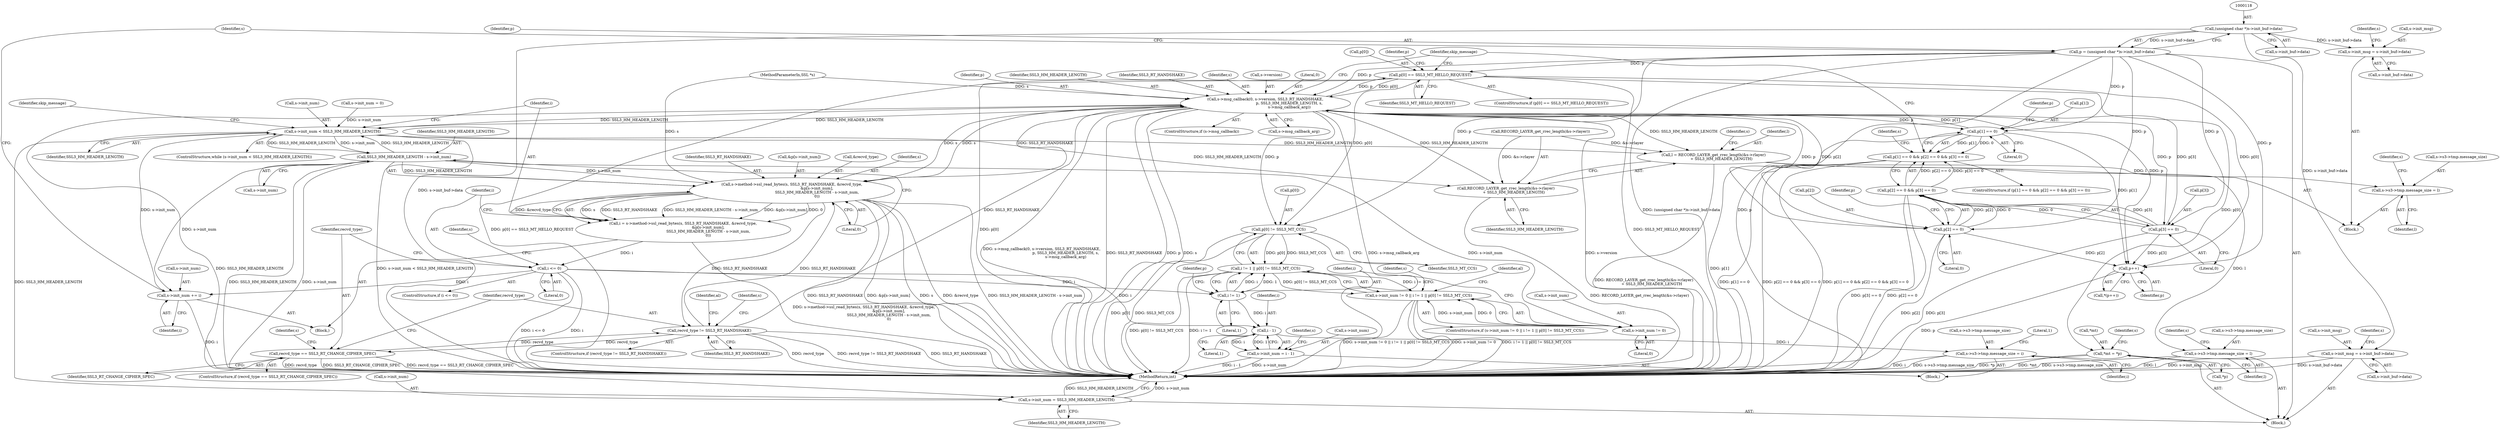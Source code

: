 digraph "0_openssl_4b390b6c3f8df925dc92a3dd6b022baa9a2f4650_0@pointer" {
"1000117" [label="(Call,(unsigned char *)s->init_buf->data)"];
"1000115" [label="(Call,p = (unsigned char *)s->init_buf->data)"];
"1000180" [label="(Call,p[0] != SSL3_MT_CCS)"];
"1000176" [label="(Call,i != 1 || p[0] != SSL3_MT_CCS)"];
"1000170" [label="(Call,s->init_num != 0 || i != 1 || p[0] != SSL3_MT_CCS)"];
"1000250" [label="(Call,p[0] == SSL3_MT_HELLO_REQUEST)"];
"1000286" [label="(Call,s->msg_callback(0, s->version, SSL3_RT_HANDSHAKE,\n                                        p, SSL3_HM_HEADER_LENGTH, s,\n                                        s->msg_callback_arg))"];
"1000127" [label="(Call,s->init_num < SSL3_HM_HEADER_LENGTH)"];
"1000146" [label="(Call,SSL3_HM_HEADER_LENGTH - s->init_num)"];
"1000135" [label="(Call,s->method->ssl_read_bytes(s, SSL3_RT_HANDSHAKE, &recvd_type,\n                                          &p[s->init_num],\n                                          SSL3_HM_HEADER_LENGTH - s->init_num,\n                                          0))"];
"1000133" [label="(Call,i = s->method->ssl_read_bytes(s, SSL3_RT_HANDSHAKE, &recvd_type,\n                                          &p[s->init_num],\n                                          SSL3_HM_HEADER_LENGTH - s->init_num,\n                                          0))"];
"1000153" [label="(Call,i <= 0)"];
"1000177" [label="(Call,i != 1)"];
"1000209" [label="(Call,i - 1)"];
"1000205" [label="(Call,s->init_num = i - 1)"];
"1000212" [label="(Call,s->s3->tmp.message_size = i)"];
"1000236" [label="(Call,s->init_num += i)"];
"1000225" [label="(Call,recvd_type != SSL3_RT_HANDSHAKE)"];
"1000165" [label="(Call,recvd_type == SSL3_RT_CHANGE_CIPHER_SPEC)"];
"1000171" [label="(Call,s->init_num != 0)"];
"1000322" [label="(Call,l = RECORD_LAYER_get_rrec_length(&s->rlayer)\n             + SSL3_HM_HEADER_LENGTH)"];
"1000331" [label="(Call,s->s3->tmp.message_size = l)"];
"1000349" [label="(Call,s->s3->tmp.message_size = l)"];
"1000324" [label="(Call,RECORD_LAYER_get_rrec_length(&s->rlayer)\n             + SSL3_HM_HEADER_LENGTH)"];
"1000367" [label="(Call,s->init_num = SSL3_HM_HEADER_LENGTH)"];
"1000257" [label="(Call,p[1] == 0)"];
"1000256" [label="(Call,p[1] == 0 && p[2] == 0 && p[3] == 0)"];
"1000313" [label="(Call,p++)"];
"1000263" [label="(Call,p[2] == 0)"];
"1000262" [label="(Call,p[2] == 0 && p[3] == 0)"];
"1000268" [label="(Call,p[3] == 0)"];
"1000299" [label="(Call,*mt = *p)"];
"1000340" [label="(Call,s->init_msg = s->init_buf->data)"];
"1000358" [label="(Call,s->init_msg = s->init_buf->data)"];
"1000129" [label="(Identifier,s)"];
"1000211" [label="(Literal,1)"];
"1000264" [label="(Call,p[2])"];
"1000119" [label="(Call,s->init_buf->data)"];
"1000251" [label="(Call,p[0])"];
"1000293" [label="(Identifier,SSL3_HM_HEADER_LENGTH)"];
"1000339" [label="(Identifier,l)"];
"1000216" [label="(Identifier,s)"];
"1000325" [label="(Call,RECORD_LAYER_get_rrec_length(&s->rlayer))"];
"1000298" [label="(Identifier,skip_message)"];
"1000132" [label="(Block,)"];
"1000358" [label="(Call,s->init_msg = s->init_buf->data)"];
"1000224" [label="(ControlStructure,if (recvd_type != SSL3_RT_HANDSHAKE))"];
"1000263" [label="(Call,p[2] == 0)"];
"1000167" [label="(Identifier,SSL3_RT_CHANGE_CIPHER_SPEC)"];
"1000324" [label="(Call,RECORD_LAYER_get_rrec_length(&s->rlayer)\n             + SSL3_HM_HEADER_LENGTH)"];
"1000210" [label="(Identifier,i)"];
"1000134" [label="(Identifier,i)"];
"1000155" [label="(Literal,0)"];
"1000371" [label="(Identifier,SSL3_HM_HEADER_LENGTH)"];
"1000270" [label="(Identifier,p)"];
"1000126" [label="(ControlStructure,while (s->init_num < SSL3_HM_HEADER_LENGTH))"];
"1000302" [label="(Call,*p)"];
"1000128" [label="(Call,s->init_num)"];
"1000209" [label="(Call,i - 1)"];
"1000332" [label="(Call,s->s3->tmp.message_size)"];
"1000272" [label="(Literal,0)"];
"1000177" [label="(Call,i != 1)"];
"1000225" [label="(Call,recvd_type != SSL3_RT_HANDSHAKE)"];
"1000138" [label="(Call,&recvd_type)"];
"1000331" [label="(Call,s->s3->tmp.message_size = l)"];
"1000342" [label="(Identifier,s)"];
"1000257" [label="(Call,p[1] == 0)"];
"1000250" [label="(Call,p[0] == SSL3_MT_HELLO_REQUEST)"];
"1000179" [label="(Literal,1)"];
"1000148" [label="(Call,s->init_num)"];
"1000154" [label="(Identifier,i)"];
"1000151" [label="(Literal,0)"];
"1000357" [label="(Identifier,l)"];
"1000322" [label="(Call,l = RECORD_LAYER_get_rrec_length(&s->rlayer)\n             + SSL3_HM_HEADER_LENGTH)"];
"1000291" [label="(Identifier,SSL3_RT_HANDSHAKE)"];
"1000269" [label="(Call,p[3])"];
"1000369" [label="(Identifier,s)"];
"1000169" [label="(ControlStructure,if (s->init_num != 0 || i != 1 || p[0] != SSL3_MT_CCS))"];
"1000294" [label="(Identifier,s)"];
"1000368" [label="(Call,s->init_num)"];
"1000212" [label="(Call,s->s3->tmp.message_size = i)"];
"1000172" [label="(Call,s->init_num)"];
"1000288" [label="(Call,s->version)"];
"1000312" [label="(Call,*(p++))"];
"1000115" [label="(Call,p = (unsigned char *)s->init_buf->data)"];
"1000276" [label="(Identifier,s)"];
"1000173" [label="(Identifier,s)"];
"1000206" [label="(Call,s->init_num)"];
"1000226" [label="(Identifier,recvd_type)"];
"1000176" [label="(Call,i != 1 || p[0] != SSL3_MT_CCS)"];
"1000287" [label="(Literal,0)"];
"1000166" [label="(Identifier,recvd_type)"];
"1000136" [label="(Identifier,s)"];
"1000299" [label="(Call,*mt = *p)"];
"1000116" [label="(Identifier,p)"];
"1000133" [label="(Call,i = s->method->ssl_read_bytes(s, SSL3_RT_HANDSHAKE, &recvd_type,\n                                          &p[s->init_num],\n                                          SSL3_HM_HEADER_LENGTH - s->init_num,\n                                          0))"];
"1000184" [label="(Identifier,SSL3_MT_CCS)"];
"1000259" [label="(Identifier,p)"];
"1000205" [label="(Call,s->init_num = i - 1)"];
"1000197" [label="(Identifier,s)"];
"1000108" [label="(Block,)"];
"1000353" [label="(Identifier,s)"];
"1000367" [label="(Call,s->init_num = SSL3_HM_HEADER_LENGTH)"];
"1000335" [label="(Identifier,s)"];
"1000314" [label="(Identifier,p)"];
"1000350" [label="(Call,s->s3->tmp.message_size)"];
"1000255" [label="(ControlStructure,if (p[1] == 0 && p[2] == 0 && p[3] == 0))"];
"1000274" [label="(Call,s->init_num = 0)"];
"1000267" [label="(Literal,0)"];
"1000254" [label="(Identifier,SSL3_MT_HELLO_REQUEST)"];
"1000165" [label="(Call,recvd_type == SSL3_RT_CHANGE_CIPHER_SPEC)"];
"1000323" [label="(Identifier,l)"];
"1000282" [label="(ControlStructure,if (s->msg_callback))"];
"1000295" [label="(Call,s->msg_callback_arg)"];
"1000286" [label="(Call,s->msg_callback(0, s->version, SSL3_RT_HANDSHAKE,\n                                        p, SSL3_HM_HEADER_LENGTH, s,\n                                        s->msg_callback_arg))"];
"1000300" [label="(Call,*mt)"];
"1000159" [label="(Identifier,s)"];
"1000171" [label="(Call,s->init_num != 0)"];
"1000313" [label="(Call,p++)"];
"1000240" [label="(Identifier,i)"];
"1000237" [label="(Call,s->init_num)"];
"1000292" [label="(Identifier,p)"];
"1000147" [label="(Identifier,SSL3_HM_HEADER_LENGTH)"];
"1000117" [label="(Call,(unsigned char *)s->init_buf->data)"];
"1000242" [label="(Identifier,skip_message)"];
"1000168" [label="(Block,)"];
"1000308" [label="(Identifier,s)"];
"1000222" [label="(Literal,1)"];
"1000340" [label="(Call,s->init_msg = s->init_buf->data)"];
"1000187" [label="(Identifier,al)"];
"1000227" [label="(Identifier,SSL3_RT_HANDSHAKE)"];
"1000344" [label="(Call,s->init_buf->data)"];
"1000372" [label="(MethodReturn,int)"];
"1000152" [label="(ControlStructure,if (i <= 0))"];
"1000127" [label="(Call,s->init_num < SSL3_HM_HEADER_LENGTH)"];
"1000164" [label="(ControlStructure,if (recvd_type == SSL3_RT_CHANGE_CIPHER_SPEC))"];
"1000360" [label="(Identifier,s)"];
"1000137" [label="(Identifier,SSL3_RT_HANDSHAKE)"];
"1000140" [label="(Call,&p[s->init_num])"];
"1000153" [label="(Call,i <= 0)"];
"1000362" [label="(Call,s->init_buf->data)"];
"1000341" [label="(Call,s->init_msg)"];
"1000213" [label="(Call,s->s3->tmp.message_size)"];
"1000170" [label="(Call,s->init_num != 0 || i != 1 || p[0] != SSL3_MT_CCS)"];
"1000175" [label="(Literal,0)"];
"1000321" [label="(Block,)"];
"1000359" [label="(Call,s->init_msg)"];
"1000265" [label="(Identifier,p)"];
"1000268" [label="(Call,p[3] == 0)"];
"1000349" [label="(Call,s->s3->tmp.message_size = l)"];
"1000106" [label="(MethodParameterIn,SSL *s)"];
"1000258" [label="(Call,p[1])"];
"1000230" [label="(Identifier,al)"];
"1000262" [label="(Call,p[2] == 0 && p[3] == 0)"];
"1000180" [label="(Call,p[0] != SSL3_MT_CCS)"];
"1000256" [label="(Call,p[1] == 0 && p[2] == 0 && p[3] == 0)"];
"1000220" [label="(Identifier,i)"];
"1000236" [label="(Call,s->init_num += i)"];
"1000181" [label="(Call,p[0])"];
"1000135" [label="(Call,s->method->ssl_read_bytes(s, SSL3_RT_HANDSHAKE, &recvd_type,\n                                          &p[s->init_num],\n                                          SSL3_HM_HEADER_LENGTH - s->init_num,\n                                          0))"];
"1000330" [label="(Identifier,SSL3_HM_HEADER_LENGTH)"];
"1000178" [label="(Identifier,i)"];
"1000238" [label="(Identifier,s)"];
"1000261" [label="(Literal,0)"];
"1000131" [label="(Identifier,SSL3_HM_HEADER_LENGTH)"];
"1000182" [label="(Identifier,p)"];
"1000146" [label="(Call,SSL3_HM_HEADER_LENGTH - s->init_num)"];
"1000249" [label="(ControlStructure,if (p[0] == SSL3_MT_HELLO_REQUEST))"];
"1000117" -> "1000115"  [label="AST: "];
"1000117" -> "1000119"  [label="CFG: "];
"1000118" -> "1000117"  [label="AST: "];
"1000119" -> "1000117"  [label="AST: "];
"1000115" -> "1000117"  [label="CFG: "];
"1000117" -> "1000372"  [label="DDG: s->init_buf->data"];
"1000117" -> "1000115"  [label="DDG: s->init_buf->data"];
"1000117" -> "1000340"  [label="DDG: s->init_buf->data"];
"1000117" -> "1000358"  [label="DDG: s->init_buf->data"];
"1000115" -> "1000108"  [label="AST: "];
"1000116" -> "1000115"  [label="AST: "];
"1000129" -> "1000115"  [label="CFG: "];
"1000115" -> "1000372"  [label="DDG: (unsigned char *)s->init_buf->data"];
"1000115" -> "1000372"  [label="DDG: p"];
"1000115" -> "1000180"  [label="DDG: p"];
"1000115" -> "1000250"  [label="DDG: p"];
"1000115" -> "1000257"  [label="DDG: p"];
"1000115" -> "1000263"  [label="DDG: p"];
"1000115" -> "1000268"  [label="DDG: p"];
"1000115" -> "1000286"  [label="DDG: p"];
"1000115" -> "1000313"  [label="DDG: p"];
"1000180" -> "1000176"  [label="AST: "];
"1000180" -> "1000184"  [label="CFG: "];
"1000181" -> "1000180"  [label="AST: "];
"1000184" -> "1000180"  [label="AST: "];
"1000176" -> "1000180"  [label="CFG: "];
"1000180" -> "1000372"  [label="DDG: p[0]"];
"1000180" -> "1000372"  [label="DDG: SSL3_MT_CCS"];
"1000180" -> "1000176"  [label="DDG: p[0]"];
"1000180" -> "1000176"  [label="DDG: SSL3_MT_CCS"];
"1000250" -> "1000180"  [label="DDG: p[0]"];
"1000286" -> "1000180"  [label="DDG: p"];
"1000176" -> "1000170"  [label="AST: "];
"1000176" -> "1000177"  [label="CFG: "];
"1000177" -> "1000176"  [label="AST: "];
"1000170" -> "1000176"  [label="CFG: "];
"1000176" -> "1000372"  [label="DDG: p[0] != SSL3_MT_CCS"];
"1000176" -> "1000372"  [label="DDG: i != 1"];
"1000176" -> "1000170"  [label="DDG: i != 1"];
"1000176" -> "1000170"  [label="DDG: p[0] != SSL3_MT_CCS"];
"1000177" -> "1000176"  [label="DDG: i"];
"1000177" -> "1000176"  [label="DDG: 1"];
"1000170" -> "1000169"  [label="AST: "];
"1000170" -> "1000171"  [label="CFG: "];
"1000171" -> "1000170"  [label="AST: "];
"1000187" -> "1000170"  [label="CFG: "];
"1000197" -> "1000170"  [label="CFG: "];
"1000170" -> "1000372"  [label="DDG: i != 1 || p[0] != SSL3_MT_CCS"];
"1000170" -> "1000372"  [label="DDG: s->init_num != 0"];
"1000170" -> "1000372"  [label="DDG: s->init_num != 0 || i != 1 || p[0] != SSL3_MT_CCS"];
"1000171" -> "1000170"  [label="DDG: s->init_num"];
"1000171" -> "1000170"  [label="DDG: 0"];
"1000250" -> "1000249"  [label="AST: "];
"1000250" -> "1000254"  [label="CFG: "];
"1000251" -> "1000250"  [label="AST: "];
"1000254" -> "1000250"  [label="AST: "];
"1000298" -> "1000250"  [label="CFG: "];
"1000259" -> "1000250"  [label="CFG: "];
"1000250" -> "1000372"  [label="DDG: p[0]"];
"1000250" -> "1000372"  [label="DDG: SSL3_MT_HELLO_REQUEST"];
"1000250" -> "1000372"  [label="DDG: p[0] == SSL3_MT_HELLO_REQUEST"];
"1000286" -> "1000250"  [label="DDG: p"];
"1000250" -> "1000286"  [label="DDG: p[0]"];
"1000250" -> "1000299"  [label="DDG: p[0]"];
"1000250" -> "1000313"  [label="DDG: p[0]"];
"1000286" -> "1000282"  [label="AST: "];
"1000286" -> "1000295"  [label="CFG: "];
"1000287" -> "1000286"  [label="AST: "];
"1000288" -> "1000286"  [label="AST: "];
"1000291" -> "1000286"  [label="AST: "];
"1000292" -> "1000286"  [label="AST: "];
"1000293" -> "1000286"  [label="AST: "];
"1000294" -> "1000286"  [label="AST: "];
"1000295" -> "1000286"  [label="AST: "];
"1000298" -> "1000286"  [label="CFG: "];
"1000286" -> "1000372"  [label="DDG: s->msg_callback(0, s->version, SSL3_RT_HANDSHAKE,\n                                        p, SSL3_HM_HEADER_LENGTH, s,\n                                        s->msg_callback_arg)"];
"1000286" -> "1000372"  [label="DDG: SSL3_RT_HANDSHAKE"];
"1000286" -> "1000372"  [label="DDG: p"];
"1000286" -> "1000372"  [label="DDG: s"];
"1000286" -> "1000372"  [label="DDG: s->msg_callback_arg"];
"1000286" -> "1000372"  [label="DDG: s->version"];
"1000286" -> "1000127"  [label="DDG: SSL3_HM_HEADER_LENGTH"];
"1000286" -> "1000135"  [label="DDG: s"];
"1000286" -> "1000135"  [label="DDG: SSL3_RT_HANDSHAKE"];
"1000286" -> "1000257"  [label="DDG: p"];
"1000286" -> "1000263"  [label="DDG: p"];
"1000286" -> "1000268"  [label="DDG: p"];
"1000225" -> "1000286"  [label="DDG: SSL3_RT_HANDSHAKE"];
"1000268" -> "1000286"  [label="DDG: p[3]"];
"1000263" -> "1000286"  [label="DDG: p[2]"];
"1000257" -> "1000286"  [label="DDG: p[1]"];
"1000127" -> "1000286"  [label="DDG: SSL3_HM_HEADER_LENGTH"];
"1000135" -> "1000286"  [label="DDG: s"];
"1000106" -> "1000286"  [label="DDG: s"];
"1000286" -> "1000313"  [label="DDG: p"];
"1000286" -> "1000322"  [label="DDG: SSL3_HM_HEADER_LENGTH"];
"1000286" -> "1000324"  [label="DDG: SSL3_HM_HEADER_LENGTH"];
"1000286" -> "1000367"  [label="DDG: SSL3_HM_HEADER_LENGTH"];
"1000127" -> "1000126"  [label="AST: "];
"1000127" -> "1000131"  [label="CFG: "];
"1000128" -> "1000127"  [label="AST: "];
"1000131" -> "1000127"  [label="AST: "];
"1000134" -> "1000127"  [label="CFG: "];
"1000242" -> "1000127"  [label="CFG: "];
"1000127" -> "1000372"  [label="DDG: s->init_num < SSL3_HM_HEADER_LENGTH"];
"1000236" -> "1000127"  [label="DDG: s->init_num"];
"1000274" -> "1000127"  [label="DDG: s->init_num"];
"1000146" -> "1000127"  [label="DDG: SSL3_HM_HEADER_LENGTH"];
"1000127" -> "1000146"  [label="DDG: SSL3_HM_HEADER_LENGTH"];
"1000127" -> "1000146"  [label="DDG: s->init_num"];
"1000127" -> "1000322"  [label="DDG: SSL3_HM_HEADER_LENGTH"];
"1000127" -> "1000324"  [label="DDG: SSL3_HM_HEADER_LENGTH"];
"1000127" -> "1000367"  [label="DDG: SSL3_HM_HEADER_LENGTH"];
"1000146" -> "1000135"  [label="AST: "];
"1000146" -> "1000148"  [label="CFG: "];
"1000147" -> "1000146"  [label="AST: "];
"1000148" -> "1000146"  [label="AST: "];
"1000151" -> "1000146"  [label="CFG: "];
"1000146" -> "1000372"  [label="DDG: s->init_num"];
"1000146" -> "1000372"  [label="DDG: SSL3_HM_HEADER_LENGTH"];
"1000146" -> "1000135"  [label="DDG: SSL3_HM_HEADER_LENGTH"];
"1000146" -> "1000135"  [label="DDG: s->init_num"];
"1000146" -> "1000171"  [label="DDG: s->init_num"];
"1000146" -> "1000236"  [label="DDG: s->init_num"];
"1000135" -> "1000133"  [label="AST: "];
"1000135" -> "1000151"  [label="CFG: "];
"1000136" -> "1000135"  [label="AST: "];
"1000137" -> "1000135"  [label="AST: "];
"1000138" -> "1000135"  [label="AST: "];
"1000140" -> "1000135"  [label="AST: "];
"1000151" -> "1000135"  [label="AST: "];
"1000133" -> "1000135"  [label="CFG: "];
"1000135" -> "1000372"  [label="DDG: &p[s->init_num]"];
"1000135" -> "1000372"  [label="DDG: s"];
"1000135" -> "1000372"  [label="DDG: &recvd_type"];
"1000135" -> "1000372"  [label="DDG: SSL3_HM_HEADER_LENGTH - s->init_num"];
"1000135" -> "1000372"  [label="DDG: SSL3_RT_HANDSHAKE"];
"1000135" -> "1000133"  [label="DDG: s"];
"1000135" -> "1000133"  [label="DDG: SSL3_RT_HANDSHAKE"];
"1000135" -> "1000133"  [label="DDG: SSL3_HM_HEADER_LENGTH - s->init_num"];
"1000135" -> "1000133"  [label="DDG: &p[s->init_num]"];
"1000135" -> "1000133"  [label="DDG: 0"];
"1000135" -> "1000133"  [label="DDG: &recvd_type"];
"1000106" -> "1000135"  [label="DDG: s"];
"1000225" -> "1000135"  [label="DDG: SSL3_RT_HANDSHAKE"];
"1000135" -> "1000225"  [label="DDG: SSL3_RT_HANDSHAKE"];
"1000133" -> "1000132"  [label="AST: "];
"1000134" -> "1000133"  [label="AST: "];
"1000154" -> "1000133"  [label="CFG: "];
"1000133" -> "1000372"  [label="DDG: s->method->ssl_read_bytes(s, SSL3_RT_HANDSHAKE, &recvd_type,\n                                          &p[s->init_num],\n                                          SSL3_HM_HEADER_LENGTH - s->init_num,\n                                          0)"];
"1000133" -> "1000153"  [label="DDG: i"];
"1000153" -> "1000152"  [label="AST: "];
"1000153" -> "1000155"  [label="CFG: "];
"1000154" -> "1000153"  [label="AST: "];
"1000155" -> "1000153"  [label="AST: "];
"1000159" -> "1000153"  [label="CFG: "];
"1000166" -> "1000153"  [label="CFG: "];
"1000153" -> "1000372"  [label="DDG: i <= 0"];
"1000153" -> "1000372"  [label="DDG: i"];
"1000153" -> "1000177"  [label="DDG: i"];
"1000153" -> "1000209"  [label="DDG: i"];
"1000153" -> "1000236"  [label="DDG: i"];
"1000177" -> "1000179"  [label="CFG: "];
"1000178" -> "1000177"  [label="AST: "];
"1000179" -> "1000177"  [label="AST: "];
"1000182" -> "1000177"  [label="CFG: "];
"1000177" -> "1000209"  [label="DDG: i"];
"1000209" -> "1000205"  [label="AST: "];
"1000209" -> "1000211"  [label="CFG: "];
"1000210" -> "1000209"  [label="AST: "];
"1000211" -> "1000209"  [label="AST: "];
"1000205" -> "1000209"  [label="CFG: "];
"1000209" -> "1000205"  [label="DDG: i"];
"1000209" -> "1000205"  [label="DDG: 1"];
"1000209" -> "1000212"  [label="DDG: i"];
"1000205" -> "1000168"  [label="AST: "];
"1000206" -> "1000205"  [label="AST: "];
"1000216" -> "1000205"  [label="CFG: "];
"1000205" -> "1000372"  [label="DDG: i - 1"];
"1000205" -> "1000372"  [label="DDG: s->init_num"];
"1000212" -> "1000168"  [label="AST: "];
"1000212" -> "1000220"  [label="CFG: "];
"1000213" -> "1000212"  [label="AST: "];
"1000220" -> "1000212"  [label="AST: "];
"1000222" -> "1000212"  [label="CFG: "];
"1000212" -> "1000372"  [label="DDG: s->s3->tmp.message_size"];
"1000212" -> "1000372"  [label="DDG: i"];
"1000236" -> "1000132"  [label="AST: "];
"1000236" -> "1000240"  [label="CFG: "];
"1000237" -> "1000236"  [label="AST: "];
"1000240" -> "1000236"  [label="AST: "];
"1000129" -> "1000236"  [label="CFG: "];
"1000236" -> "1000372"  [label="DDG: i"];
"1000225" -> "1000224"  [label="AST: "];
"1000225" -> "1000227"  [label="CFG: "];
"1000226" -> "1000225"  [label="AST: "];
"1000227" -> "1000225"  [label="AST: "];
"1000230" -> "1000225"  [label="CFG: "];
"1000238" -> "1000225"  [label="CFG: "];
"1000225" -> "1000372"  [label="DDG: recvd_type != SSL3_RT_HANDSHAKE"];
"1000225" -> "1000372"  [label="DDG: SSL3_RT_HANDSHAKE"];
"1000225" -> "1000372"  [label="DDG: recvd_type"];
"1000225" -> "1000165"  [label="DDG: recvd_type"];
"1000165" -> "1000225"  [label="DDG: recvd_type"];
"1000165" -> "1000164"  [label="AST: "];
"1000165" -> "1000167"  [label="CFG: "];
"1000166" -> "1000165"  [label="AST: "];
"1000167" -> "1000165"  [label="AST: "];
"1000173" -> "1000165"  [label="CFG: "];
"1000226" -> "1000165"  [label="CFG: "];
"1000165" -> "1000372"  [label="DDG: recvd_type"];
"1000165" -> "1000372"  [label="DDG: SSL3_RT_CHANGE_CIPHER_SPEC"];
"1000165" -> "1000372"  [label="DDG: recvd_type == SSL3_RT_CHANGE_CIPHER_SPEC"];
"1000171" -> "1000175"  [label="CFG: "];
"1000172" -> "1000171"  [label="AST: "];
"1000175" -> "1000171"  [label="AST: "];
"1000178" -> "1000171"  [label="CFG: "];
"1000322" -> "1000321"  [label="AST: "];
"1000322" -> "1000324"  [label="CFG: "];
"1000323" -> "1000322"  [label="AST: "];
"1000324" -> "1000322"  [label="AST: "];
"1000335" -> "1000322"  [label="CFG: "];
"1000322" -> "1000372"  [label="DDG: RECORD_LAYER_get_rrec_length(&s->rlayer)\n             + SSL3_HM_HEADER_LENGTH"];
"1000325" -> "1000322"  [label="DDG: &s->rlayer"];
"1000322" -> "1000331"  [label="DDG: l"];
"1000322" -> "1000349"  [label="DDG: l"];
"1000331" -> "1000321"  [label="AST: "];
"1000331" -> "1000339"  [label="CFG: "];
"1000332" -> "1000331"  [label="AST: "];
"1000339" -> "1000331"  [label="AST: "];
"1000342" -> "1000331"  [label="CFG: "];
"1000349" -> "1000108"  [label="AST: "];
"1000349" -> "1000357"  [label="CFG: "];
"1000350" -> "1000349"  [label="AST: "];
"1000357" -> "1000349"  [label="AST: "];
"1000360" -> "1000349"  [label="CFG: "];
"1000349" -> "1000372"  [label="DDG: l"];
"1000349" -> "1000372"  [label="DDG: s->s3->tmp.message_size"];
"1000324" -> "1000330"  [label="CFG: "];
"1000325" -> "1000324"  [label="AST: "];
"1000330" -> "1000324"  [label="AST: "];
"1000324" -> "1000372"  [label="DDG: RECORD_LAYER_get_rrec_length(&s->rlayer)"];
"1000325" -> "1000324"  [label="DDG: &s->rlayer"];
"1000367" -> "1000108"  [label="AST: "];
"1000367" -> "1000371"  [label="CFG: "];
"1000368" -> "1000367"  [label="AST: "];
"1000371" -> "1000367"  [label="AST: "];
"1000372" -> "1000367"  [label="CFG: "];
"1000367" -> "1000372"  [label="DDG: s->init_num"];
"1000367" -> "1000372"  [label="DDG: SSL3_HM_HEADER_LENGTH"];
"1000257" -> "1000256"  [label="AST: "];
"1000257" -> "1000261"  [label="CFG: "];
"1000258" -> "1000257"  [label="AST: "];
"1000261" -> "1000257"  [label="AST: "];
"1000265" -> "1000257"  [label="CFG: "];
"1000256" -> "1000257"  [label="CFG: "];
"1000257" -> "1000372"  [label="DDG: p[1]"];
"1000257" -> "1000256"  [label="DDG: p[1]"];
"1000257" -> "1000256"  [label="DDG: 0"];
"1000257" -> "1000313"  [label="DDG: p[1]"];
"1000256" -> "1000255"  [label="AST: "];
"1000256" -> "1000262"  [label="CFG: "];
"1000262" -> "1000256"  [label="AST: "];
"1000298" -> "1000256"  [label="CFG: "];
"1000276" -> "1000256"  [label="CFG: "];
"1000256" -> "1000372"  [label="DDG: p[2] == 0 && p[3] == 0"];
"1000256" -> "1000372"  [label="DDG: p[1] == 0"];
"1000256" -> "1000372"  [label="DDG: p[1] == 0 && p[2] == 0 && p[3] == 0"];
"1000262" -> "1000256"  [label="DDG: p[2] == 0"];
"1000262" -> "1000256"  [label="DDG: p[3] == 0"];
"1000313" -> "1000312"  [label="AST: "];
"1000313" -> "1000314"  [label="CFG: "];
"1000314" -> "1000313"  [label="AST: "];
"1000312" -> "1000313"  [label="CFG: "];
"1000313" -> "1000372"  [label="DDG: p"];
"1000268" -> "1000313"  [label="DDG: p[3]"];
"1000263" -> "1000313"  [label="DDG: p[2]"];
"1000263" -> "1000262"  [label="AST: "];
"1000263" -> "1000267"  [label="CFG: "];
"1000264" -> "1000263"  [label="AST: "];
"1000267" -> "1000263"  [label="AST: "];
"1000270" -> "1000263"  [label="CFG: "];
"1000262" -> "1000263"  [label="CFG: "];
"1000263" -> "1000372"  [label="DDG: p[2]"];
"1000263" -> "1000262"  [label="DDG: p[2]"];
"1000263" -> "1000262"  [label="DDG: 0"];
"1000262" -> "1000268"  [label="CFG: "];
"1000268" -> "1000262"  [label="AST: "];
"1000262" -> "1000372"  [label="DDG: p[3] == 0"];
"1000262" -> "1000372"  [label="DDG: p[2] == 0"];
"1000268" -> "1000262"  [label="DDG: p[3]"];
"1000268" -> "1000262"  [label="DDG: 0"];
"1000268" -> "1000272"  [label="CFG: "];
"1000269" -> "1000268"  [label="AST: "];
"1000272" -> "1000268"  [label="AST: "];
"1000268" -> "1000372"  [label="DDG: p[3]"];
"1000299" -> "1000108"  [label="AST: "];
"1000299" -> "1000302"  [label="CFG: "];
"1000300" -> "1000299"  [label="AST: "];
"1000302" -> "1000299"  [label="AST: "];
"1000308" -> "1000299"  [label="CFG: "];
"1000299" -> "1000372"  [label="DDG: *p"];
"1000299" -> "1000372"  [label="DDG: *mt"];
"1000340" -> "1000321"  [label="AST: "];
"1000340" -> "1000344"  [label="CFG: "];
"1000341" -> "1000340"  [label="AST: "];
"1000344" -> "1000340"  [label="AST: "];
"1000353" -> "1000340"  [label="CFG: "];
"1000358" -> "1000108"  [label="AST: "];
"1000358" -> "1000362"  [label="CFG: "];
"1000359" -> "1000358"  [label="AST: "];
"1000362" -> "1000358"  [label="AST: "];
"1000369" -> "1000358"  [label="CFG: "];
"1000358" -> "1000372"  [label="DDG: s->init_buf->data"];
"1000358" -> "1000372"  [label="DDG: s->init_msg"];
}
